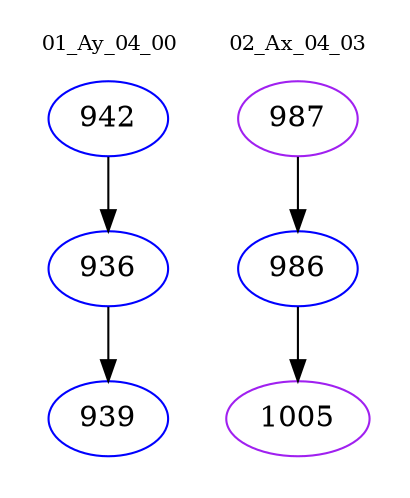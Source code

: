 digraph{
subgraph cluster_0 {
color = white
label = "01_Ay_04_00";
fontsize=10;
T0_942 [label="942", color="blue"]
T0_942 -> T0_936 [color="black"]
T0_936 [label="936", color="blue"]
T0_936 -> T0_939 [color="black"]
T0_939 [label="939", color="blue"]
}
subgraph cluster_1 {
color = white
label = "02_Ax_04_03";
fontsize=10;
T1_987 [label="987", color="purple"]
T1_987 -> T1_986 [color="black"]
T1_986 [label="986", color="blue"]
T1_986 -> T1_1005 [color="black"]
T1_1005 [label="1005", color="purple"]
}
}
